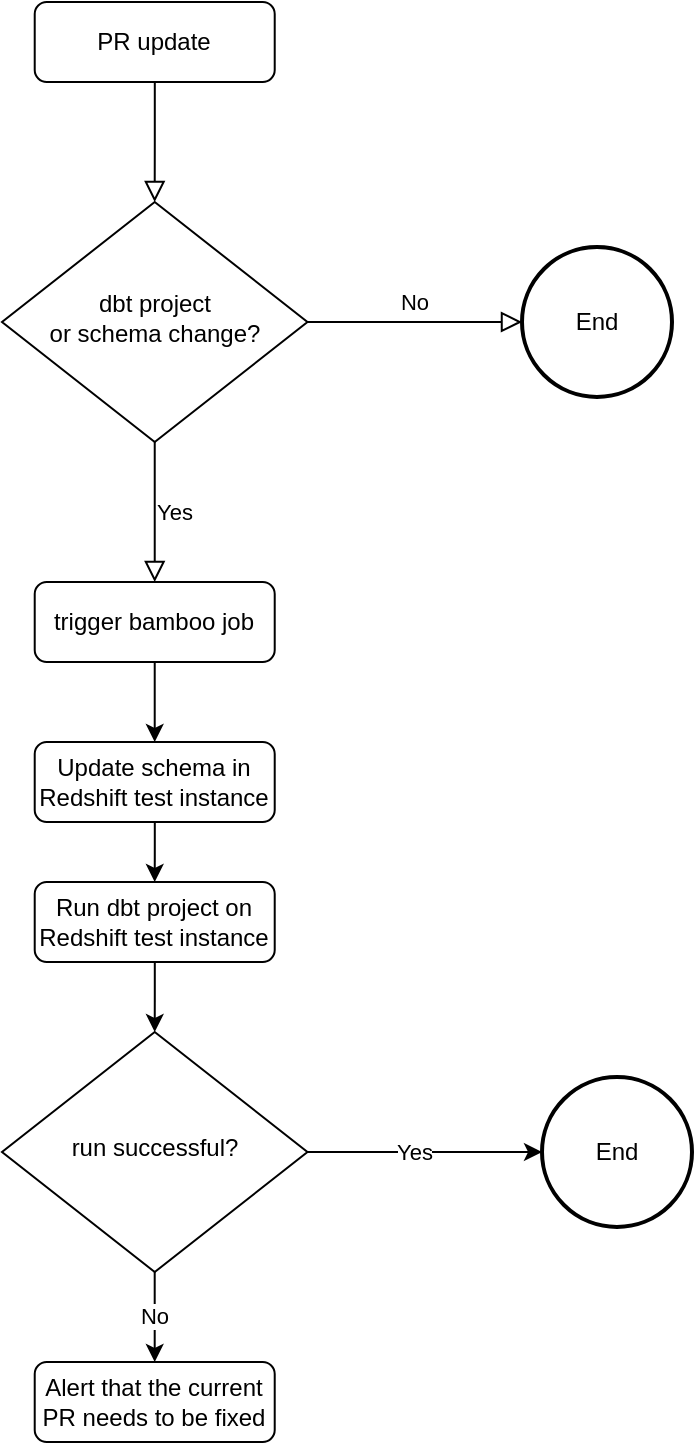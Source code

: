 <mxfile version="21.6.6" type="github">
  <diagram id="C5RBs43oDa-KdzZeNtuy" name="Page-1">
    <mxGraphModel dx="1379" dy="701" grid="1" gridSize="10" guides="1" tooltips="1" connect="1" arrows="1" fold="1" page="1" pageScale="1" pageWidth="827" pageHeight="1169" math="0" shadow="0">
      <root>
        <mxCell id="WIyWlLk6GJQsqaUBKTNV-0" />
        <mxCell id="WIyWlLk6GJQsqaUBKTNV-1" parent="WIyWlLk6GJQsqaUBKTNV-0" />
        <mxCell id="WIyWlLk6GJQsqaUBKTNV-2" value="" style="rounded=0;html=1;jettySize=auto;orthogonalLoop=1;fontSize=11;endArrow=block;endFill=0;endSize=8;strokeWidth=1;shadow=0;labelBackgroundColor=none;edgeStyle=orthogonalEdgeStyle;" parent="WIyWlLk6GJQsqaUBKTNV-1" source="WIyWlLk6GJQsqaUBKTNV-3" target="WIyWlLk6GJQsqaUBKTNV-6" edge="1">
          <mxGeometry relative="1" as="geometry" />
        </mxCell>
        <mxCell id="WIyWlLk6GJQsqaUBKTNV-3" value="PR update" style="rounded=1;whiteSpace=wrap;html=1;fontSize=12;glass=0;strokeWidth=1;shadow=0;" parent="WIyWlLk6GJQsqaUBKTNV-1" vertex="1">
          <mxGeometry x="196.36" y="70" width="120" height="40" as="geometry" />
        </mxCell>
        <mxCell id="WIyWlLk6GJQsqaUBKTNV-5" value="No" style="edgeStyle=orthogonalEdgeStyle;rounded=0;html=1;jettySize=auto;orthogonalLoop=1;fontSize=11;endArrow=block;endFill=0;endSize=8;strokeWidth=1;shadow=0;labelBackgroundColor=none;entryX=0;entryY=0.5;entryDx=0;entryDy=0;entryPerimeter=0;" parent="WIyWlLk6GJQsqaUBKTNV-1" source="WIyWlLk6GJQsqaUBKTNV-6" target="LpyHKaOJEl_P0Xp2F4AT-2" edge="1">
          <mxGeometry y="10" relative="1" as="geometry">
            <mxPoint as="offset" />
            <mxPoint x="440.0" y="225.0" as="targetPoint" />
          </mxGeometry>
        </mxCell>
        <mxCell id="WIyWlLk6GJQsqaUBKTNV-6" value="dbt project &lt;br&gt;or schema change?" style="rhombus;whiteSpace=wrap;html=1;shadow=0;fontFamily=Helvetica;fontSize=12;align=center;strokeWidth=1;spacing=6;spacingTop=-4;" parent="WIyWlLk6GJQsqaUBKTNV-1" vertex="1">
          <mxGeometry x="180" y="170" width="152.73" height="120" as="geometry" />
        </mxCell>
        <mxCell id="WIyWlLk6GJQsqaUBKTNV-8" value="No" style="rounded=0;html=1;jettySize=auto;orthogonalLoop=1;fontSize=11;endArrow=block;endFill=0;endSize=8;strokeWidth=1;shadow=0;labelBackgroundColor=none;edgeStyle=orthogonalEdgeStyle;" parent="WIyWlLk6GJQsqaUBKTNV-1" source="WIyWlLk6GJQsqaUBKTNV-10" edge="1">
          <mxGeometry x="0.333" y="20" relative="1" as="geometry">
            <mxPoint as="offset" />
            <mxPoint x="290.0" y="550" as="targetPoint" />
          </mxGeometry>
        </mxCell>
        <mxCell id="WIyWlLk6GJQsqaUBKTNV-9" value="Yes" style="edgeStyle=orthogonalEdgeStyle;rounded=0;html=1;jettySize=auto;orthogonalLoop=1;fontSize=11;endArrow=block;endFill=0;endSize=8;strokeWidth=1;shadow=0;labelBackgroundColor=none;exitX=0.5;exitY=1;exitDx=0;exitDy=0;" parent="WIyWlLk6GJQsqaUBKTNV-1" source="WIyWlLk6GJQsqaUBKTNV-6" target="LpyHKaOJEl_P0Xp2F4AT-4" edge="1">
          <mxGeometry y="10" relative="1" as="geometry">
            <mxPoint as="offset" />
          </mxGeometry>
        </mxCell>
        <mxCell id="LpyHKaOJEl_P0Xp2F4AT-2" value="End" style="strokeWidth=2;html=1;shape=mxgraph.flowchart.start_2;whiteSpace=wrap;" vertex="1" parent="WIyWlLk6GJQsqaUBKTNV-1">
          <mxGeometry x="440" y="192.5" width="75" height="75" as="geometry" />
        </mxCell>
        <mxCell id="LpyHKaOJEl_P0Xp2F4AT-6" style="edgeStyle=orthogonalEdgeStyle;rounded=0;orthogonalLoop=1;jettySize=auto;html=1;entryX=0.5;entryY=0;entryDx=0;entryDy=0;" edge="1" parent="WIyWlLk6GJQsqaUBKTNV-1" source="LpyHKaOJEl_P0Xp2F4AT-4" target="LpyHKaOJEl_P0Xp2F4AT-5">
          <mxGeometry relative="1" as="geometry" />
        </mxCell>
        <mxCell id="LpyHKaOJEl_P0Xp2F4AT-4" value="trigger bamboo job" style="rounded=1;whiteSpace=wrap;html=1;fontSize=12;glass=0;strokeWidth=1;shadow=0;" vertex="1" parent="WIyWlLk6GJQsqaUBKTNV-1">
          <mxGeometry x="196.36" y="360" width="120" height="40" as="geometry" />
        </mxCell>
        <mxCell id="LpyHKaOJEl_P0Xp2F4AT-10" style="edgeStyle=orthogonalEdgeStyle;rounded=0;orthogonalLoop=1;jettySize=auto;html=1;entryX=0.5;entryY=0;entryDx=0;entryDy=0;" edge="1" parent="WIyWlLk6GJQsqaUBKTNV-1" source="LpyHKaOJEl_P0Xp2F4AT-5" target="LpyHKaOJEl_P0Xp2F4AT-8">
          <mxGeometry relative="1" as="geometry" />
        </mxCell>
        <mxCell id="LpyHKaOJEl_P0Xp2F4AT-5" value="Update schema in Redshift test instance" style="rounded=1;whiteSpace=wrap;html=1;fontSize=12;glass=0;strokeWidth=1;shadow=0;" vertex="1" parent="WIyWlLk6GJQsqaUBKTNV-1">
          <mxGeometry x="196.36" y="440" width="120" height="40" as="geometry" />
        </mxCell>
        <mxCell id="LpyHKaOJEl_P0Xp2F4AT-16" style="edgeStyle=orthogonalEdgeStyle;rounded=0;orthogonalLoop=1;jettySize=auto;html=1;entryX=0.5;entryY=0;entryDx=0;entryDy=0;" edge="1" parent="WIyWlLk6GJQsqaUBKTNV-1" source="LpyHKaOJEl_P0Xp2F4AT-8" target="LpyHKaOJEl_P0Xp2F4AT-15">
          <mxGeometry relative="1" as="geometry" />
        </mxCell>
        <mxCell id="LpyHKaOJEl_P0Xp2F4AT-8" value="Run dbt project on Redshift test instance" style="rounded=1;whiteSpace=wrap;html=1;fontSize=12;glass=0;strokeWidth=1;shadow=0;" vertex="1" parent="WIyWlLk6GJQsqaUBKTNV-1">
          <mxGeometry x="196.36" y="510" width="120" height="40" as="geometry" />
        </mxCell>
        <mxCell id="LpyHKaOJEl_P0Xp2F4AT-12" value="End" style="strokeWidth=2;html=1;shape=mxgraph.flowchart.start_2;whiteSpace=wrap;" vertex="1" parent="WIyWlLk6GJQsqaUBKTNV-1">
          <mxGeometry x="450" y="607.5" width="75" height="75" as="geometry" />
        </mxCell>
        <mxCell id="LpyHKaOJEl_P0Xp2F4AT-17" style="edgeStyle=orthogonalEdgeStyle;rounded=0;orthogonalLoop=1;jettySize=auto;html=1;entryX=0;entryY=0.5;entryDx=0;entryDy=0;entryPerimeter=0;" edge="1" parent="WIyWlLk6GJQsqaUBKTNV-1" source="LpyHKaOJEl_P0Xp2F4AT-15" target="LpyHKaOJEl_P0Xp2F4AT-12">
          <mxGeometry relative="1" as="geometry" />
        </mxCell>
        <mxCell id="LpyHKaOJEl_P0Xp2F4AT-21" value="Yes" style="edgeLabel;html=1;align=center;verticalAlign=middle;resizable=0;points=[];" vertex="1" connectable="0" parent="LpyHKaOJEl_P0Xp2F4AT-17">
          <mxGeometry x="-0.094" relative="1" as="geometry">
            <mxPoint as="offset" />
          </mxGeometry>
        </mxCell>
        <mxCell id="LpyHKaOJEl_P0Xp2F4AT-20" value="No" style="edgeStyle=orthogonalEdgeStyle;rounded=0;orthogonalLoop=1;jettySize=auto;html=1;entryX=0.5;entryY=0;entryDx=0;entryDy=0;" edge="1" parent="WIyWlLk6GJQsqaUBKTNV-1" source="LpyHKaOJEl_P0Xp2F4AT-15" target="LpyHKaOJEl_P0Xp2F4AT-19">
          <mxGeometry relative="1" as="geometry" />
        </mxCell>
        <mxCell id="LpyHKaOJEl_P0Xp2F4AT-15" value="run successful?" style="rhombus;whiteSpace=wrap;html=1;shadow=0;fontFamily=Helvetica;fontSize=12;align=center;strokeWidth=1;spacing=6;spacingTop=-4;" vertex="1" parent="WIyWlLk6GJQsqaUBKTNV-1">
          <mxGeometry x="180" y="585" width="152.73" height="120" as="geometry" />
        </mxCell>
        <mxCell id="LpyHKaOJEl_P0Xp2F4AT-19" value="Alert that the current PR needs to be fixed" style="rounded=1;whiteSpace=wrap;html=1;fontSize=12;glass=0;strokeWidth=1;shadow=0;" vertex="1" parent="WIyWlLk6GJQsqaUBKTNV-1">
          <mxGeometry x="196.36" y="750" width="120" height="40" as="geometry" />
        </mxCell>
      </root>
    </mxGraphModel>
  </diagram>
</mxfile>
